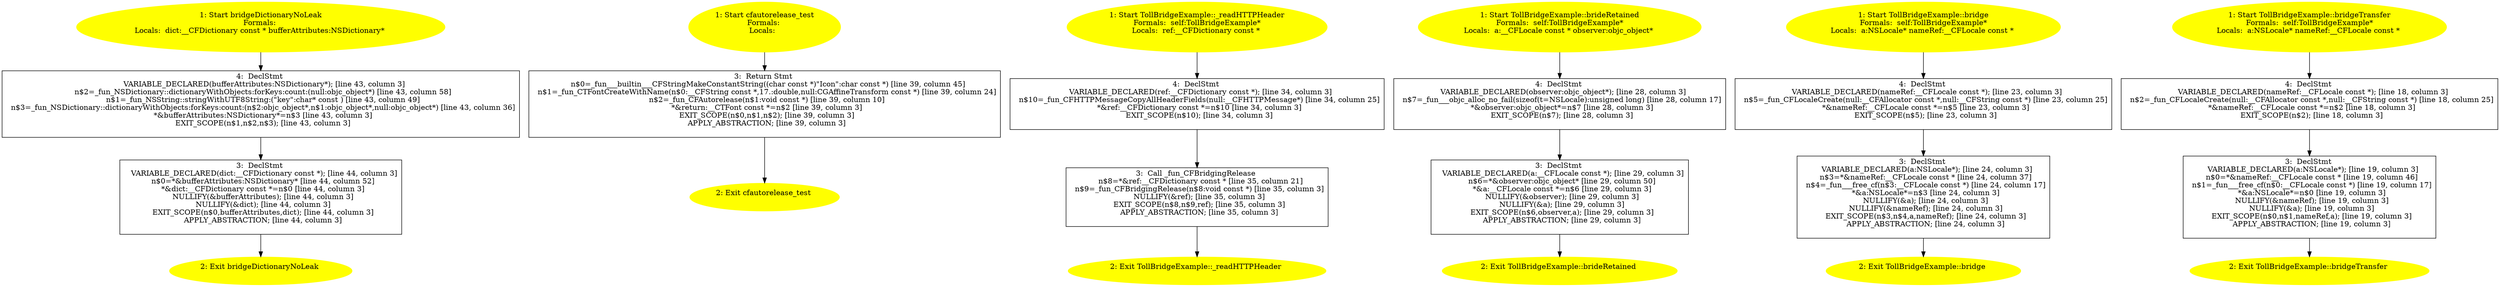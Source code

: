 /* @generated */
digraph cfg {
"bridgeDictionaryNoLeak.a9b55a0c8751bf95138aeb6870d0dec1_1" [label="1: Start bridgeDictionaryNoLeak\nFormals: \nLocals:  dict:__CFDictionary const * bufferAttributes:NSDictionary* \n  " color=yellow style=filled]
	

	 "bridgeDictionaryNoLeak.a9b55a0c8751bf95138aeb6870d0dec1_1" -> "bridgeDictionaryNoLeak.a9b55a0c8751bf95138aeb6870d0dec1_4" ;
"bridgeDictionaryNoLeak.a9b55a0c8751bf95138aeb6870d0dec1_2" [label="2: Exit bridgeDictionaryNoLeak \n  " color=yellow style=filled]
	

"bridgeDictionaryNoLeak.a9b55a0c8751bf95138aeb6870d0dec1_3" [label="3:  DeclStmt \n   VARIABLE_DECLARED(dict:__CFDictionary const *); [line 44, column 3]\n  n$0=*&bufferAttributes:NSDictionary* [line 44, column 52]\n  *&dict:__CFDictionary const *=n$0 [line 44, column 3]\n  NULLIFY(&bufferAttributes); [line 44, column 3]\n  NULLIFY(&dict); [line 44, column 3]\n  EXIT_SCOPE(n$0,bufferAttributes,dict); [line 44, column 3]\n  APPLY_ABSTRACTION; [line 44, column 3]\n " shape="box"]
	

	 "bridgeDictionaryNoLeak.a9b55a0c8751bf95138aeb6870d0dec1_3" -> "bridgeDictionaryNoLeak.a9b55a0c8751bf95138aeb6870d0dec1_2" ;
"bridgeDictionaryNoLeak.a9b55a0c8751bf95138aeb6870d0dec1_4" [label="4:  DeclStmt \n   VARIABLE_DECLARED(bufferAttributes:NSDictionary*); [line 43, column 3]\n  n$2=_fun_NSDictionary::dictionaryWithObjects:forKeys:count:(null:objc_object*) [line 43, column 58]\n  n$1=_fun_NSString::stringWithUTF8String:(\"key\":char* const ) [line 43, column 49]\n  n$3=_fun_NSDictionary::dictionaryWithObjects:forKeys:count:(n$2:objc_object*,n$1:objc_object*,null:objc_object*) [line 43, column 36]\n  *&bufferAttributes:NSDictionary*=n$3 [line 43, column 3]\n  EXIT_SCOPE(n$1,n$2,n$3); [line 43, column 3]\n " shape="box"]
	

	 "bridgeDictionaryNoLeak.a9b55a0c8751bf95138aeb6870d0dec1_4" -> "bridgeDictionaryNoLeak.a9b55a0c8751bf95138aeb6870d0dec1_3" ;
"cfautorelease_test.2ccea2233b65cd3828a2d5e2571ad69b_1" [label="1: Start cfautorelease_test\nFormals: \nLocals:  \n  " color=yellow style=filled]
	

	 "cfautorelease_test.2ccea2233b65cd3828a2d5e2571ad69b_1" -> "cfautorelease_test.2ccea2233b65cd3828a2d5e2571ad69b_3" ;
"cfautorelease_test.2ccea2233b65cd3828a2d5e2571ad69b_2" [label="2: Exit cfautorelease_test \n  " color=yellow style=filled]
	

"cfautorelease_test.2ccea2233b65cd3828a2d5e2571ad69b_3" [label="3:  Return Stmt \n   n$0=_fun___builtin___CFStringMakeConstantString((char const *)\"Icon\":char const *) [line 39, column 45]\n  n$1=_fun_CTFontCreateWithName(n$0:__CFString const *,17.:double,null:CGAffineTransform const *) [line 39, column 24]\n  n$2=_fun_CFAutorelease(n$1:void const *) [line 39, column 10]\n  *&return:__CTFont const *=n$2 [line 39, column 3]\n  EXIT_SCOPE(n$0,n$1,n$2); [line 39, column 3]\n  APPLY_ABSTRACTION; [line 39, column 3]\n " shape="box"]
	

	 "cfautorelease_test.2ccea2233b65cd3828a2d5e2571ad69b_3" -> "cfautorelease_test.2ccea2233b65cd3828a2d5e2571ad69b_2" ;
"_readHTTPHeader#TollBridgeExample#instance.3d37ce88cf13750e89ba404865a70554_1" [label="1: Start TollBridgeExample::_readHTTPHeader\nFormals:  self:TollBridgeExample*\nLocals:  ref:__CFDictionary const * \n  " color=yellow style=filled]
	

	 "_readHTTPHeader#TollBridgeExample#instance.3d37ce88cf13750e89ba404865a70554_1" -> "_readHTTPHeader#TollBridgeExample#instance.3d37ce88cf13750e89ba404865a70554_4" ;
"_readHTTPHeader#TollBridgeExample#instance.3d37ce88cf13750e89ba404865a70554_2" [label="2: Exit TollBridgeExample::_readHTTPHeader \n  " color=yellow style=filled]
	

"_readHTTPHeader#TollBridgeExample#instance.3d37ce88cf13750e89ba404865a70554_3" [label="3:  Call _fun_CFBridgingRelease \n   n$8=*&ref:__CFDictionary const * [line 35, column 21]\n  n$9=_fun_CFBridgingRelease(n$8:void const *) [line 35, column 3]\n  NULLIFY(&ref); [line 35, column 3]\n  EXIT_SCOPE(n$8,n$9,ref); [line 35, column 3]\n  APPLY_ABSTRACTION; [line 35, column 3]\n " shape="box"]
	

	 "_readHTTPHeader#TollBridgeExample#instance.3d37ce88cf13750e89ba404865a70554_3" -> "_readHTTPHeader#TollBridgeExample#instance.3d37ce88cf13750e89ba404865a70554_2" ;
"_readHTTPHeader#TollBridgeExample#instance.3d37ce88cf13750e89ba404865a70554_4" [label="4:  DeclStmt \n   VARIABLE_DECLARED(ref:__CFDictionary const *); [line 34, column 3]\n  n$10=_fun_CFHTTPMessageCopyAllHeaderFields(null:__CFHTTPMessage*) [line 34, column 25]\n  *&ref:__CFDictionary const *=n$10 [line 34, column 3]\n  EXIT_SCOPE(n$10); [line 34, column 3]\n " shape="box"]
	

	 "_readHTTPHeader#TollBridgeExample#instance.3d37ce88cf13750e89ba404865a70554_4" -> "_readHTTPHeader#TollBridgeExample#instance.3d37ce88cf13750e89ba404865a70554_3" ;
"brideRetained#TollBridgeExample#instance.de039e838ea3246eff789fdc0d11405c_1" [label="1: Start TollBridgeExample::brideRetained\nFormals:  self:TollBridgeExample*\nLocals:  a:__CFLocale const * observer:objc_object* \n  " color=yellow style=filled]
	

	 "brideRetained#TollBridgeExample#instance.de039e838ea3246eff789fdc0d11405c_1" -> "brideRetained#TollBridgeExample#instance.de039e838ea3246eff789fdc0d11405c_4" ;
"brideRetained#TollBridgeExample#instance.de039e838ea3246eff789fdc0d11405c_2" [label="2: Exit TollBridgeExample::brideRetained \n  " color=yellow style=filled]
	

"brideRetained#TollBridgeExample#instance.de039e838ea3246eff789fdc0d11405c_3" [label="3:  DeclStmt \n   VARIABLE_DECLARED(a:__CFLocale const *); [line 29, column 3]\n  n$6=*&observer:objc_object* [line 29, column 50]\n  *&a:__CFLocale const *=n$6 [line 29, column 3]\n  NULLIFY(&observer); [line 29, column 3]\n  NULLIFY(&a); [line 29, column 3]\n  EXIT_SCOPE(n$6,observer,a); [line 29, column 3]\n  APPLY_ABSTRACTION; [line 29, column 3]\n " shape="box"]
	

	 "brideRetained#TollBridgeExample#instance.de039e838ea3246eff789fdc0d11405c_3" -> "brideRetained#TollBridgeExample#instance.de039e838ea3246eff789fdc0d11405c_2" ;
"brideRetained#TollBridgeExample#instance.de039e838ea3246eff789fdc0d11405c_4" [label="4:  DeclStmt \n   VARIABLE_DECLARED(observer:objc_object*); [line 28, column 3]\n  n$7=_fun___objc_alloc_no_fail(sizeof(t=NSLocale):unsigned long) [line 28, column 17]\n  *&observer:objc_object*=n$7 [line 28, column 3]\n  EXIT_SCOPE(n$7); [line 28, column 3]\n " shape="box"]
	

	 "brideRetained#TollBridgeExample#instance.de039e838ea3246eff789fdc0d11405c_4" -> "brideRetained#TollBridgeExample#instance.de039e838ea3246eff789fdc0d11405c_3" ;
"bridge#TollBridgeExample#instance.fadd5a014118113c960fa1a6e3ff27ba_1" [label="1: Start TollBridgeExample::bridge\nFormals:  self:TollBridgeExample*\nLocals:  a:NSLocale* nameRef:__CFLocale const * \n  " color=yellow style=filled]
	

	 "bridge#TollBridgeExample#instance.fadd5a014118113c960fa1a6e3ff27ba_1" -> "bridge#TollBridgeExample#instance.fadd5a014118113c960fa1a6e3ff27ba_4" ;
"bridge#TollBridgeExample#instance.fadd5a014118113c960fa1a6e3ff27ba_2" [label="2: Exit TollBridgeExample::bridge \n  " color=yellow style=filled]
	

"bridge#TollBridgeExample#instance.fadd5a014118113c960fa1a6e3ff27ba_3" [label="3:  DeclStmt \n   VARIABLE_DECLARED(a:NSLocale*); [line 24, column 3]\n  n$3=*&nameRef:__CFLocale const * [line 24, column 37]\n  n$4=_fun___free_cf(n$3:__CFLocale const *) [line 24, column 17]\n  *&a:NSLocale*=n$3 [line 24, column 3]\n  NULLIFY(&a); [line 24, column 3]\n  NULLIFY(&nameRef); [line 24, column 3]\n  EXIT_SCOPE(n$3,n$4,a,nameRef); [line 24, column 3]\n  APPLY_ABSTRACTION; [line 24, column 3]\n " shape="box"]
	

	 "bridge#TollBridgeExample#instance.fadd5a014118113c960fa1a6e3ff27ba_3" -> "bridge#TollBridgeExample#instance.fadd5a014118113c960fa1a6e3ff27ba_2" ;
"bridge#TollBridgeExample#instance.fadd5a014118113c960fa1a6e3ff27ba_4" [label="4:  DeclStmt \n   VARIABLE_DECLARED(nameRef:__CFLocale const *); [line 23, column 3]\n  n$5=_fun_CFLocaleCreate(null:__CFAllocator const *,null:__CFString const *) [line 23, column 25]\n  *&nameRef:__CFLocale const *=n$5 [line 23, column 3]\n  EXIT_SCOPE(n$5); [line 23, column 3]\n " shape="box"]
	

	 "bridge#TollBridgeExample#instance.fadd5a014118113c960fa1a6e3ff27ba_4" -> "bridge#TollBridgeExample#instance.fadd5a014118113c960fa1a6e3ff27ba_3" ;
"bridgeTransfer#TollBridgeExample#instance.d0065913beb197e891ef0d8a0bb81b38_1" [label="1: Start TollBridgeExample::bridgeTransfer\nFormals:  self:TollBridgeExample*\nLocals:  a:NSLocale* nameRef:__CFLocale const * \n  " color=yellow style=filled]
	

	 "bridgeTransfer#TollBridgeExample#instance.d0065913beb197e891ef0d8a0bb81b38_1" -> "bridgeTransfer#TollBridgeExample#instance.d0065913beb197e891ef0d8a0bb81b38_4" ;
"bridgeTransfer#TollBridgeExample#instance.d0065913beb197e891ef0d8a0bb81b38_2" [label="2: Exit TollBridgeExample::bridgeTransfer \n  " color=yellow style=filled]
	

"bridgeTransfer#TollBridgeExample#instance.d0065913beb197e891ef0d8a0bb81b38_3" [label="3:  DeclStmt \n   VARIABLE_DECLARED(a:NSLocale*); [line 19, column 3]\n  n$0=*&nameRef:__CFLocale const * [line 19, column 46]\n  n$1=_fun___free_cf(n$0:__CFLocale const *) [line 19, column 17]\n  *&a:NSLocale*=n$0 [line 19, column 3]\n  NULLIFY(&nameRef); [line 19, column 3]\n  NULLIFY(&a); [line 19, column 3]\n  EXIT_SCOPE(n$0,n$1,nameRef,a); [line 19, column 3]\n  APPLY_ABSTRACTION; [line 19, column 3]\n " shape="box"]
	

	 "bridgeTransfer#TollBridgeExample#instance.d0065913beb197e891ef0d8a0bb81b38_3" -> "bridgeTransfer#TollBridgeExample#instance.d0065913beb197e891ef0d8a0bb81b38_2" ;
"bridgeTransfer#TollBridgeExample#instance.d0065913beb197e891ef0d8a0bb81b38_4" [label="4:  DeclStmt \n   VARIABLE_DECLARED(nameRef:__CFLocale const *); [line 18, column 3]\n  n$2=_fun_CFLocaleCreate(null:__CFAllocator const *,null:__CFString const *) [line 18, column 25]\n  *&nameRef:__CFLocale const *=n$2 [line 18, column 3]\n  EXIT_SCOPE(n$2); [line 18, column 3]\n " shape="box"]
	

	 "bridgeTransfer#TollBridgeExample#instance.d0065913beb197e891ef0d8a0bb81b38_4" -> "bridgeTransfer#TollBridgeExample#instance.d0065913beb197e891ef0d8a0bb81b38_3" ;
}

